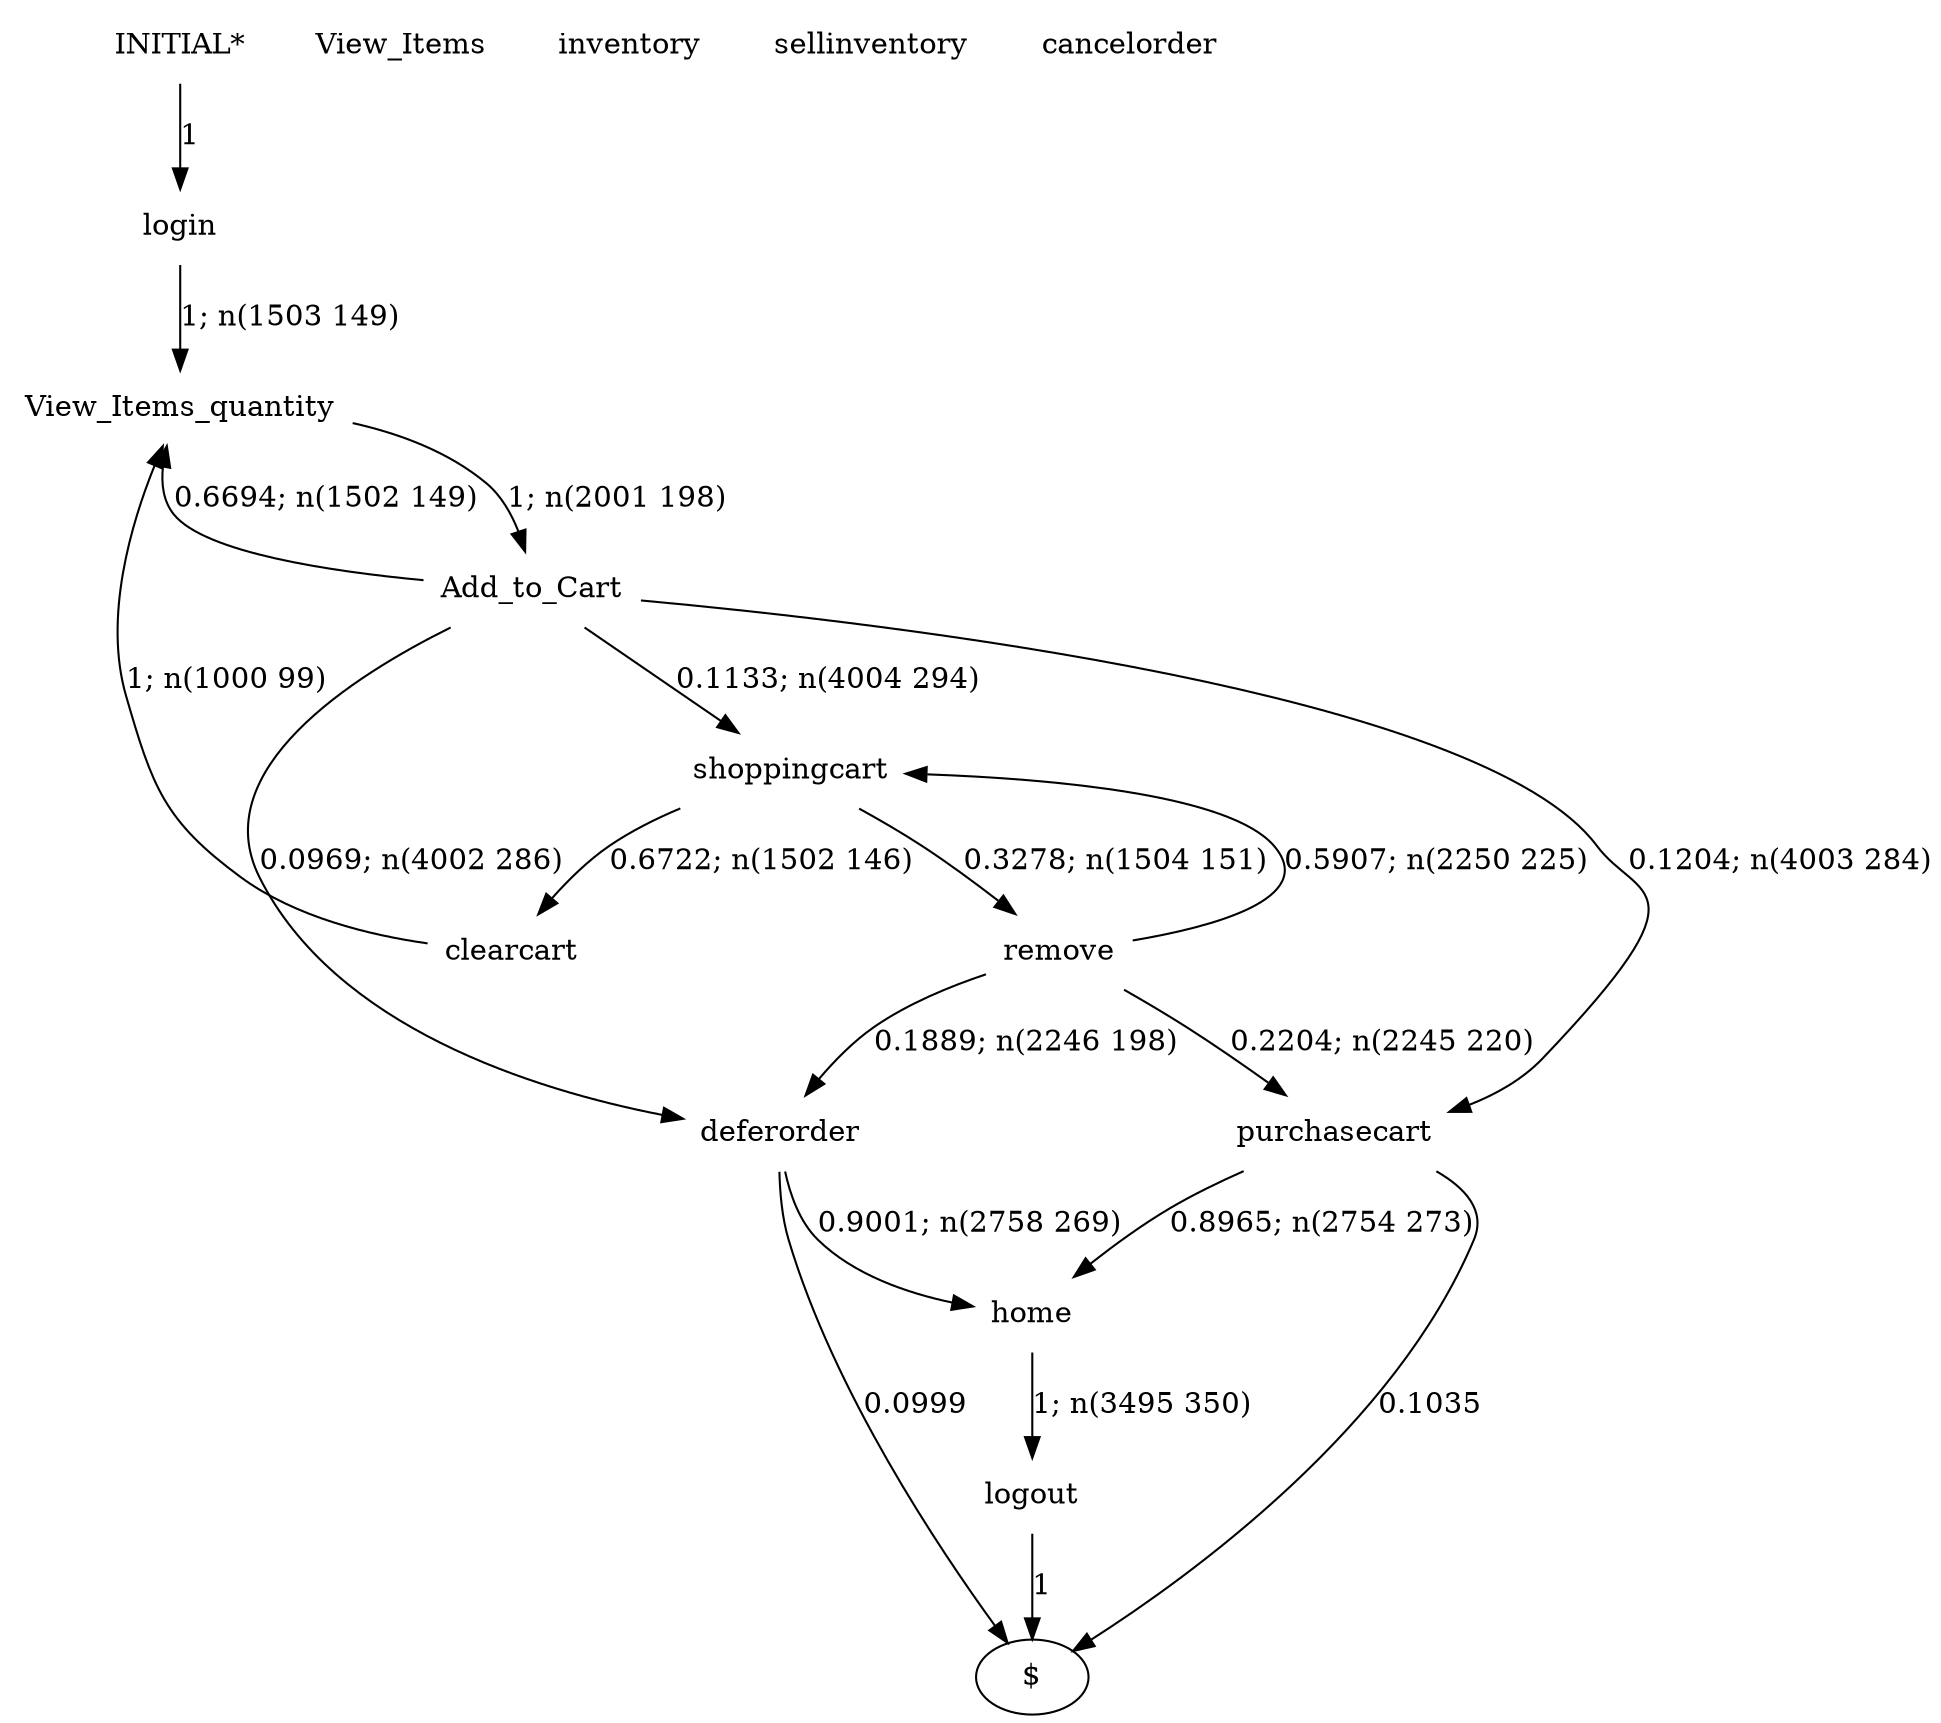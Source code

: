 digraph G {
"INITIAL*" [label="INITIAL*",shape=none];
"login" [label="login",shape=none];
"View_Items" [label="View_Items",shape=none];
"home" [label="home",shape=none];
"logout" [label="logout",shape=none];
"View_Items_quantity" [label="View_Items_quantity",shape=none];
"Add_to_Cart" [label="Add_to_Cart",shape=none];
"shoppingcart" [label="shoppingcart",shape=none];
"remove" [label="remove",shape=none];
"deferorder" [label="deferorder",shape=none];
"purchasecart" [label="purchasecart",shape=none];
"inventory" [label="inventory",shape=none];
"sellinventory" [label="sellinventory",shape=none];
"clearcart" [label="clearcart",shape=none];
"cancelorder" [label="cancelorder",shape=none];
"INITIAL*"->"login" [style=solid,label="1"];
"login"->"View_Items_quantity" [style=solid,label="1; n(1503 149)"];
"home"->"logout" [style=solid,label="1; n(3495 350)"];
"logout"->"$" [style=solid,label="1"];
"View_Items_quantity"->"Add_to_Cart" [style=solid,label="1; n(2001 198)"];
"Add_to_Cart"->"View_Items_quantity" [style=solid,label="0.6694; n(1502 149)"];
"Add_to_Cart"->"shoppingcart" [style=solid,label="0.1133; n(4004 294)"];
"Add_to_Cart"->"deferorder" [style=solid,label="0.0969; n(4002 286)"];
"Add_to_Cart"->"purchasecart" [style=solid,label="0.1204; n(4003 284)"];
"shoppingcart"->"remove" [style=solid,label="0.3278; n(1504 151)"];
"shoppingcart"->"clearcart" [style=solid,label="0.6722; n(1502 146)"];
"remove"->"shoppingcart" [style=solid,label="0.5907; n(2250 225)"];
"remove"->"deferorder" [style=solid,label="0.1889; n(2246 198)"];
"remove"->"purchasecart" [style=solid,label="0.2204; n(2245 220)"];
"deferorder"->"home" [style=solid,label="0.9001; n(2758 269)"];
"deferorder"->"$" [style=solid,label="0.0999"];
"purchasecart"->"home" [style=solid,label="0.8965; n(2754 273)"];
"purchasecart"->"$" [style=solid,label="0.1035"];
"clearcart"->"View_Items_quantity" [style=solid,label="1; n(1000 99)"];
}
